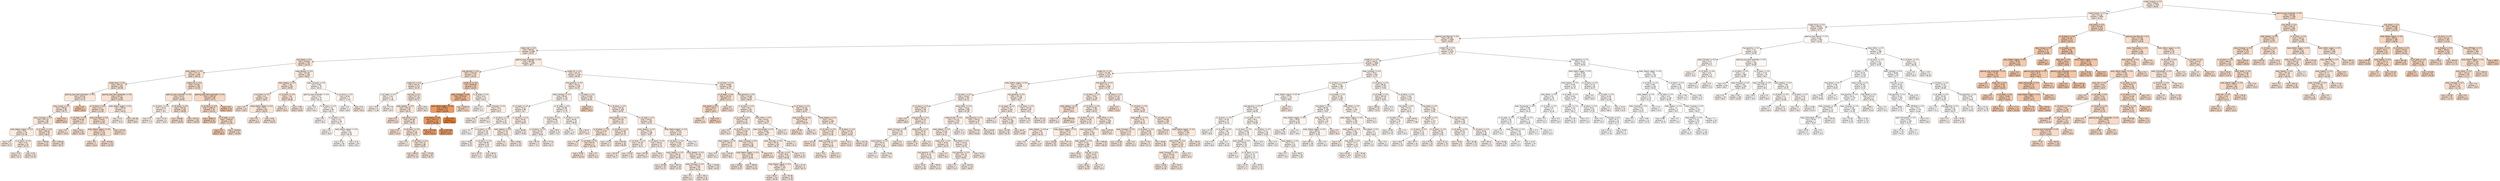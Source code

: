 digraph Tree {
node [shape=box, style="filled, rounded", color="black", fontname=helvetica] ;
edge [fontname=helvetica] ;
0 [label="model_Insignia <= 0.5\nmse = 706.64\nsamples = 7032\nvalue = 88.62", fillcolor="#fbebe0"] ;
1 [label="model_Espace <= 0.5\nmse = 621.46\nsamples = 5850\nvalue = 83.21", fillcolor="#fceee5"] ;
0 -> 1 [labeldistance=2.5, labelangle=45, headlabel="True"] ;
2 [label="model_Corsa <= 0.5\nmse = 459.61\nsamples = 5434\nvalue = 79.74", fillcolor="#fcf0e8"] ;
1 -> 2 ;
3 [label="gearing_type_Manual <= 0.5\nmse = 447.96\nsamples = 4469\nvalue = 83.89", fillcolor="#fbeee4"] ;
2 -> 3 ;
4 [label="make_Audi <= 0.5\nmse = 560.55\nsamples = 2036\nvalue = 93.43", fillcolor="#fae9dc"] ;
3 -> 4 ;
5 [label="fuel_diesel <= 0.5\nmse = 559.64\nsamples = 753\nvalue = 102.55", fillcolor="#f9e4d5"] ;
4 -> 5 ;
6 [label="body_Sedans <= 0.5\nmse = 572.74\nsamples = 509\nvalue = 109.32", fillcolor="#f9e1cf"] ;
5 -> 6 ;
7 [label="model_Astra <= 0.5\nmse = 402.14\nsamples = 254\nvalue = 105.98", fillcolor="#f9e2d2"] ;
6 -> 7 ;
8 [label="gearing_type_Semi-automatic <= 0.5\nmse = 619.41\nsamples = 90\nvalue = 97.15", fillcolor="#fae7d9"] ;
7 -> 8 ;
9 [label="body_Coupe <= 0.5\nmse = 538.87\nsamples = 89\nvalue = 95.73", fillcolor="#fae8db"] ;
8 -> 9 ;
10 [label="body_Compact <= 0.5\nmse = 507.33\nsamples = 88\nvalue = 94.97", fillcolor="#fae8db"] ;
9 -> 10 ;
11 [label="body_Station wagon <= 0.5\nmse = 0.23\nsamples = 29\nvalue = 87.36", fillcolor="#fbece1"] ;
10 -> 11 ;
12 [label="mse = 0.0\nsamples = 5\nvalue = 87.0", fillcolor="#fbece2"] ;
11 -> 12 ;
13 [label="nr_of_doors <= 4.5\nmse = 0.25\nsamples = 24\nvalue = 87.44", fillcolor="#fbece1"] ;
11 -> 13 ;
14 [label="mse = 0.24\nsamples = 4\nvalue = 87.4", fillcolor="#fbece1"] ;
13 -> 14 ;
15 [label="mse = 0.25\nsamples = 20\nvalue = 87.45", fillcolor="#fbece1"] ;
13 -> 15 ;
16 [label="nr_of_doors <= 4.5\nmse = 698.35\nsamples = 59\nvalue = 98.41", fillcolor="#fae6d8"] ;
10 -> 16 ;
17 [label="mse = 705.64\nsamples = 21\nvalue = 98.68", fillcolor="#fae6d8"] ;
16 -> 17 ;
18 [label="mse = 694.65\nsamples = 38\nvalue = 98.27", fillcolor="#fae6d8"] ;
16 -> 18 ;
19 [label="mse = 0.0\nsamples = 1\nvalue = 147.0", fillcolor="#f5cdb1"] ;
9 -> 19 ;
20 [label="mse = 0.0\nsamples = 1\nvalue = 162.0", fillcolor="#f3c5a5"] ;
8 -> 20 ;
21 [label="gearing_type_Semi-automatic <= 0.5\nmse = 232.31\nsamples = 164\nvalue = 110.46", fillcolor="#f9e0cf"] ;
7 -> 21 ;
22 [label="nr_of_doors <= 4.5\nmse = 217.7\nsamples = 159\nvalue = 111.09", fillcolor="#f9e0ce"] ;
21 -> 22 ;
23 [label="nr_of_seats <= 4.5\nmse = 216.38\nsamples = 37\nvalue = 112.7", fillcolor="#f8dfcd"] ;
22 -> 23 ;
24 [label="mse = 0.0\nsamples = 1\nvalue = 103.0", fillcolor="#f9e4d5"] ;
23 -> 24 ;
25 [label="mse = 218.1\nsamples = 36\nvalue = 112.84", fillcolor="#f8dfcd"] ;
23 -> 25 ;
26 [label="body_Compact <= 0.5\nmse = 216.91\nsamples = 122\nvalue = 110.51", fillcolor="#f9e0cf"] ;
22 -> 26 ;
27 [label="body_Station wagon <= 0.5\nmse = 221.35\nsamples = 115\nvalue = 110.34", fillcolor="#f9e0cf"] ;
26 -> 27 ;
28 [label="mse = 0.0\nsamples = 1\nvalue = 110.0", fillcolor="#f9e0cf"] ;
27 -> 28 ;
29 [label="mse = 224.96\nsamples = 114\nvalue = 110.35", fillcolor="#f9e0cf"] ;
27 -> 29 ;
30 [label="mse = 123.21\nsamples = 7\nvalue = 113.7", fillcolor="#f8decc"] ;
26 -> 30 ;
31 [label="body_Station wagon <= 0.5\nmse = 258.44\nsamples = 5\nvalue = 89.25", fillcolor="#fbebe0"] ;
21 -> 31 ;
32 [label="mse = 0.22\nsamples = 2\nvalue = 76.67", fillcolor="#fcf2ea"] ;
31 -> 32 ;
33 [label="mse = 261.36\nsamples = 3\nvalue = 96.8", fillcolor="#fae7da"] ;
31 -> 33 ;
34 [label="model_Clio <= 0.5\nmse = 732.81\nsamples = 255\nvalue = 112.94", fillcolor="#f8dfcd"] ;
6 -> 34 ;
35 [label="gearing_type_Automatic <= 0.5\nmse = 261.5\nsamples = 167\nvalue = 105.85", fillcolor="#f9e3d2"] ;
34 -> 35 ;
36 [label="nr_of_doors <= 4.5\nmse = 20.25\nsamples = 7\nvalue = 78.5", fillcolor="#fcf1e9"] ;
35 -> 36 ;
37 [label="mse = 0.0\nsamples = 1\nvalue = 77.0", fillcolor="#fcf2ea"] ;
36 -> 37 ;
38 [label="mse = 22.22\nsamples = 6\nvalue = 78.67", fillcolor="#fcf1e8"] ;
36 -> 38 ;
39 [label="nr_of_doors <= 4.5\nmse = 239.76\nsamples = 160\nvalue = 106.96", fillcolor="#f9e2d1"] ;
35 -> 39 ;
40 [label="mse = 194.85\nsamples = 59\nvalue = 108.54", fillcolor="#f9e1d0"] ;
39 -> 40 ;
41 [label="mse = 263.23\nsamples = 101\nvalue = 106.05", fillcolor="#f9e2d2"] ;
39 -> 41 ;
42 [label="gearing_type_Semi-automatic <= 0.5\nmse = 1382.43\nsamples = 88\nvalue = 127.4", fillcolor="#f7d7c1"] ;
34 -> 42 ;
43 [label="nr_of_doors <= 4.5\nmse = 1388.71\nsamples = 78\nvalue = 123.76", fillcolor="#f7d9c4"] ;
42 -> 43 ;
44 [label="mse = 1008.71\nsamples = 15\nvalue = 147.26", fillcolor="#f5cdb1"] ;
43 -> 44 ;
45 [label="nr_of_seats <= 4.5\nmse = 1309.93\nsamples = 63\nvalue = 117.82", fillcolor="#f8dcc9"] ;
43 -> 45 ;
46 [label="mse = 0.0\nsamples = 2\nvalue = 162.0", fillcolor="#f3c5a5"] ;
45 -> 46 ;
47 [label="mse = 1294.52\nsamples = 61\nvalue = 116.83", fillcolor="#f8ddc9"] ;
45 -> 47 ;
48 [label="mse = 0.0\nsamples = 10\nvalue = 162.0", fillcolor="#f3c5a5"] ;
42 -> 48 ;
49 [label="make_Renault <= 0.5\nmse = 251.86\nsamples = 244\nvalue = 88.83", fillcolor="#fbebe0"] ;
5 -> 49 ;
50 [label="body_Sedans <= 0.5\nmse = 1.38\nsamples = 165\nvalue = 99.94", fillcolor="#fae6d7"] ;
49 -> 50 ;
51 [label="nr_of_doors <= 4.5\nmse = 0.0\nsamples = 130\nvalue = 100.0", fillcolor="#fae6d7"] ;
50 -> 51 ;
52 [label="mse = 0.0\nsamples = 32\nvalue = 100.0", fillcolor="#fae6d7"] ;
51 -> 52 ;
53 [label="body_Station wagon <= 0.5\nmse = 0.01\nsamples = 98\nvalue = 100.01", fillcolor="#fae6d7"] ;
51 -> 53 ;
54 [label="mse = 0.0\nsamples = 5\nvalue = 100.0", fillcolor="#fae6d7"] ;
53 -> 54 ;
55 [label="mse = 0.01\nsamples = 93\nvalue = 100.01", fillcolor="#fae6d7"] ;
53 -> 55 ;
56 [label="nr_of_doors <= 4.5\nmse = 7.18\nsamples = 35\nvalue = 99.68", fillcolor="#fae6d7"] ;
50 -> 56 ;
57 [label="mse = 0.0\nsamples = 4\nvalue = 100.0", fillcolor="#fae6d7"] ;
56 -> 57 ;
58 [label="mse = 7.96\nsamples = 31\nvalue = 99.64", fillcolor="#fae6d7"] ;
56 -> 58 ;
59 [label="body_Compact <= 0.5\nmse = 8.68\nsamples = 79\nvalue = 66.51", fillcolor="#fdf7f2"] ;
49 -> 59 ;
60 [label="gearing_type_Automatic <= 0.5\nmse = 0.13\nsamples = 75\nvalue = 66.16", fillcolor="#fdf7f3"] ;
59 -> 60 ;
61 [label="mse = 0.0\nsamples = 7\nvalue = 66.0", fillcolor="#fdf7f3"] ;
60 -> 61 ;
62 [label="nr_of_doors <= 4.5\nmse = 0.14\nsamples = 68\nvalue = 66.17", fillcolor="#fdf7f3"] ;
60 -> 62 ;
63 [label="mse = 0.0\nsamples = 2\nvalue = 66.0", fillcolor="#fdf7f3"] ;
62 -> 63 ;
64 [label="nr_of_seats <= 3.5\nmse = 0.14\nsamples = 66\nvalue = 66.17", fillcolor="#fdf7f3"] ;
62 -> 64 ;
65 [label="mse = 0.0\nsamples = 1\nvalue = 66.0", fillcolor="#fdf7f3"] ;
64 -> 65 ;
66 [label="body_Station wagon <= 0.5\nmse = 0.15\nsamples = 65\nvalue = 66.18", fillcolor="#fdf7f3"] ;
64 -> 66 ;
67 [label="mse = 0.14\nsamples = 39\nvalue = 66.16", fillcolor="#fdf7f3"] ;
66 -> 67 ;
68 [label="mse = 0.16\nsamples = 26\nvalue = 66.2", fillcolor="#fdf7f3"] ;
66 -> 68 ;
69 [label="nr_of_doors <= 4.5\nmse = 99.56\nsamples = 4\nvalue = 71.33", fillcolor="#fdf4ee"] ;
59 -> 69 ;
70 [label="mse = 0.0\nsamples = 3\nvalue = 66.0", fillcolor="#fdf7f3"] ;
69 -> 70 ;
71 [label="mse = 0.0\nsamples = 1\nvalue = 90.0", fillcolor="#fbebdf"] ;
69 -> 71 ;
72 [label="gearing_type_Automatic <= 0.5\nmse = 483.96\nsamples = 1283\nvalue = 88.1", fillcolor="#fbece1"] ;
4 -> 72 ;
73 [label="fuel_gasoline <= 0.5\nmse = 2704.55\nsamples = 147\nvalue = 104.91", fillcolor="#f9e3d3"] ;
72 -> 73 ;
74 [label="model_A3 <= 0.5\nmse = 294.27\nsamples = 112\nvalue = 93.15", fillcolor="#fae9dd"] ;
73 -> 74 ;
75 [label="nr_of_seats <= 4.5\nmse = 72.42\nsamples = 12\nvalue = 71.28", fillcolor="#fdf4ee"] ;
74 -> 75 ;
76 [label="mse = 76.9\nsamples = 9\nvalue = 71.85", fillcolor="#fdf4ee"] ;
75 -> 76 ;
77 [label="mse = 57.76\nsamples = 3\nvalue = 69.8", fillcolor="#fdf5f0"] ;
75 -> 77 ;
78 [label="fuel_lpg <= 0.5\nmse = 257.74\nsamples = 100\nvalue = 95.71", fillcolor="#fae8db"] ;
74 -> 78 ;
79 [label="body_Sedans <= 0.5\nmse = 264.42\nsamples = 92\nvalue = 96.31", fillcolor="#fae8da"] ;
78 -> 79 ;
80 [label="mse = 0.0\nsamples = 2\nvalue = 110.0", fillcolor="#f9e0cf"] ;
79 -> 80 ;
81 [label="fuel_diesel <= 0.5\nmse = 265.96\nsamples = 90\nvalue = 96.02", fillcolor="#fae8da"] ;
79 -> 81 ;
82 [label="mse = 0.0\nsamples = 1\nvalue = 110.0", fillcolor="#f9e0cf"] ;
81 -> 82 ;
83 [label="nr_of_doors <= 3.5\nmse = 267.4\nsamples = 89\nvalue = 95.72", fillcolor="#fae8db"] ;
81 -> 83 ;
84 [label="mse = 0.0\nsamples = 1\nvalue = 81.0", fillcolor="#fcefe7"] ;
83 -> 84 ;
85 [label="nr_of_doors <= 4.5\nmse = 267.75\nsamples = 88\nvalue = 95.83", fillcolor="#fae8da"] ;
83 -> 85 ;
86 [label="mse = 198.33\nsamples = 6\nvalue = 97.18", fillcolor="#fae7d9"] ;
85 -> 86 ;
87 [label="mse = 273.59\nsamples = 82\nvalue = 95.71", fillcolor="#fae8db"] ;
85 -> 87 ;
88 [label="mse = 50.0\nsamples = 8\nvalue = 86.0", fillcolor="#fbede2"] ;
78 -> 88 ;
89 [label="model_A1 <= 0.5\nmse = 8458.26\nsamples = 35\nvalue = 141.67", fillcolor="#f5d0b5"] ;
73 -> 89 ;
90 [label="body_Compact <= 0.5\nmse = 9743.47\nsamples = 21\nvalue = 189.42", fillcolor="#f0b78e"] ;
89 -> 90 ;
91 [label="body_Station wagon <= 0.5\nmse = 6783.0\nsamples = 14\nvalue = 244.94", fillcolor="#ea9a61"] ;
90 -> 91 ;
92 [label="nr_of_doors <= 4.5\nmse = 7047.11\nsamples = 13\nvalue = 241.88", fillcolor="#eb9c63"] ;
91 -> 92 ;
93 [label="mse = 7523.56\nsamples = 2\nvalue = 232.67", fillcolor="#eca16b"] ;
92 -> 93 ;
94 [label="mse = 6913.08\nsamples = 11\nvalue = 244.0", fillcolor="#ea9b62"] ;
92 -> 94 ;
95 [label="mse = 0.0\nsamples = 1\nvalue = 294.0", fillcolor="#e58139"] ;
91 -> 95 ;
96 [label="mse = 5049.71\nsamples = 7\nvalue = 122.0", fillcolor="#f7dac5"] ;
90 -> 96 ;
97 [label="nr_of_seats <= 4.5\nmse = 50.0\nsamples = 14\nvalue = 80.0", fillcolor="#fcf0e7"] ;
89 -> 97 ;
98 [label="mse = 0.0\nsamples = 3\nvalue = 70.0", fillcolor="#fdf5f0"] ;
97 -> 98 ;
99 [label="body_Compact <= 0.5\nmse = 36.0\nsamples = 11\nvalue = 82.0", fillcolor="#fcefe6"] ;
97 -> 99 ;
100 [label="mse = 14.0\nsamples = 9\nvalue = 84.0", fillcolor="#fbeee4"] ;
99 -> 100 ;
101 [label="mse = 54.0\nsamples = 2\nvalue = 76.0", fillcolor="#fcf2eb"] ;
99 -> 101 ;
102 [label="model_A3 <= 0.5\nmse = 165.75\nsamples = 1136\nvalue = 85.99", fillcolor="#fbede2"] ;
72 -> 102 ;
103 [label="fuel_gasoline <= 0.5\nmse = 194.11\nsamples = 538\nvalue = 82.45", fillcolor="#fcefe5"] ;
102 -> 103 ;
104 [label="body_Compact <= 0.5\nmse = 86.56\nsamples = 131\nvalue = 77.03", fillcolor="#fcf2ea"] ;
103 -> 104 ;
105 [label="nr_of_seats <= 4.5\nmse = 78.13\nsamples = 99\nvalue = 78.7", fillcolor="#fcf1e8"] ;
104 -> 105 ;
106 [label="nr_of_doors <= 2.5\nmse = 87.73\nsamples = 55\nvalue = 76.62", fillcolor="#fcf2ea"] ;
105 -> 106 ;
107 [label="mse = 0.0\nsamples = 1\nvalue = 66.0", fillcolor="#fdf7f3"] ;
106 -> 107 ;
108 [label="nr_of_doors <= 3.5\nmse = 87.36\nsamples = 54\nvalue = 76.77", fillcolor="#fcf2ea"] ;
106 -> 108 ;
109 [label="mse = 74.95\nsamples = 10\nvalue = 79.23", fillcolor="#fcf0e8"] ;
108 -> 109 ;
110 [label="nr_of_doors <= 4.5\nmse = 88.48\nsamples = 44\nvalue = 76.22", fillcolor="#fcf2ea"] ;
108 -> 110 ;
111 [label="mse = 90.25\nsamples = 3\nvalue = 75.5", fillcolor="#fcf2eb"] ;
110 -> 111 ;
112 [label="mse = 88.31\nsamples = 41\nvalue = 76.28", fillcolor="#fcf2ea"] ;
110 -> 112 ;
113 [label="nr_of_doors <= 4.5\nmse = 59.28\nsamples = 44\nvalue = 80.83", fillcolor="#fcf0e7"] ;
105 -> 113 ;
114 [label="body_Sedans <= 0.5\nmse = 47.59\nsamples = 21\nvalue = 82.03", fillcolor="#fcefe6"] ;
113 -> 114 ;
115 [label="mse = 0.0\nsamples = 1\nvalue = 85.0", fillcolor="#fbede3"] ;
114 -> 115 ;
116 [label="mse = 48.83\nsamples = 20\nvalue = 81.94", fillcolor="#fcefe6"] ;
114 -> 116 ;
117 [label="mse = 66.89\nsamples = 23\nvalue = 79.82", fillcolor="#fcf0e8"] ;
113 -> 117 ;
118 [label="nr_of_seats <= 4.5\nmse = 82.88\nsamples = 32\nvalue = 72.79", fillcolor="#fdf4ed"] ;
104 -> 118 ;
119 [label="nr_of_doors <= 4.5\nmse = 89.85\nsamples = 16\nvalue = 76.13", fillcolor="#fcf2eb"] ;
118 -> 119 ;
120 [label="nr_of_doors <= 3.5\nmse = 83.54\nsamples = 6\nvalue = 78.09", fillcolor="#fcf1e9"] ;
119 -> 120 ;
121 [label="mse = 90.25\nsamples = 4\nvalue = 75.5", fillcolor="#fcf2eb"] ;
120 -> 121 ;
122 [label="mse = 57.76\nsamples = 2\nvalue = 81.2", fillcolor="#fcefe6"] ;
120 -> 122 ;
123 [label="mse = 90.0\nsamples = 10\nvalue = 75.0", fillcolor="#fcf3eb"] ;
119 -> 123 ;
124 [label="nr_of_doors <= 4.5\nmse = 46.99\nsamples = 16\nvalue = 68.92", fillcolor="#fdf6f0"] ;
118 -> 124 ;
125 [label="mse = 0.0\nsamples = 13\nvalue = 66.0", fillcolor="#fdf7f3"] ;
124 -> 125 ;
126 [label="mse = 80.22\nsamples = 3\nvalue = 78.67", fillcolor="#fcf1e8"] ;
124 -> 126 ;
127 [label="nr_of_seats <= 3.5\nmse = 215.09\nsamples = 407\nvalue = 84.09", fillcolor="#fbeee4"] ;
103 -> 127 ;
128 [label="mse = 0.0\nsamples = 1\nvalue = 141.0", fillcolor="#f5d0b6"] ;
127 -> 128 ;
129 [label="nr_of_doors <= 3.5\nmse = 205.78\nsamples = 406\nvalue = 83.92", fillcolor="#fbeee4"] ;
127 -> 129 ;
130 [label="body_Sedans <= 0.5\nmse = 307.56\nsamples = 25\nvalue = 91.23", fillcolor="#fbeade"] ;
129 -> 130 ;
131 [label="nr_of_doors <= 2.5\nmse = 113.44\nsamples = 7\nvalue = 96.25", fillcolor="#fae8da"] ;
130 -> 131 ;
132 [label="mse = 77.44\nsamples = 3\nvalue = 87.6", fillcolor="#fbece1"] ;
131 -> 132 ;
133 [label="nr_of_seats <= 4.5\nmse = 80.33\nsamples = 4\nvalue = 100.18", fillcolor="#fae5d7"] ;
131 -> 133 ;
134 [label="mse = 75.94\nsamples = 3\nvalue = 103.25", fillcolor="#f9e4d4"] ;
133 -> 134 ;
135 [label="mse = 0.0\nsamples = 1\nvalue = 92.0", fillcolor="#fbeade"] ;
133 -> 135 ;
136 [label="nr_of_doors <= 2.5\nmse = 412.89\nsamples = 18\nvalue = 87.74", fillcolor="#fbece1"] ;
130 -> 136 ;
137 [label="mse = 121.0\nsamples = 2\nvalue = 81.0", fillcolor="#fcefe7"] ;
136 -> 137 ;
138 [label="mse = 435.95\nsamples = 16\nvalue = 88.38", fillcolor="#fbece1"] ;
136 -> 138 ;
139 [label="nr_of_seats <= 4.5\nmse = 195.67\nsamples = 381\nvalue = 83.45", fillcolor="#fceee5"] ;
129 -> 139 ;
140 [label="body_Sedans <= 0.5\nmse = 225.02\nsamples = 108\nvalue = 79.87", fillcolor="#fcf0e7"] ;
139 -> 140 ;
141 [label="nr_of_doors <= 4.5\nmse = 141.48\nsamples = 51\nvalue = 78.21", fillcolor="#fcf1e9"] ;
140 -> 141 ;
142 [label="mse = 105.97\nsamples = 14\nvalue = 80.17", fillcolor="#fcf0e7"] ;
141 -> 142 ;
143 [label="mse = 152.87\nsamples = 37\nvalue = 77.48", fillcolor="#fcf1e9"] ;
141 -> 143 ;
144 [label="nr_of_doors <= 4.5\nmse = 294.31\nsamples = 57\nvalue = 81.34", fillcolor="#fcefe6"] ;
140 -> 144 ;
145 [label="mse = 107.56\nsamples = 5\nvalue = 84.67", fillcolor="#fbeee4"] ;
144 -> 145 ;
146 [label="mse = 306.1\nsamples = 52\nvalue = 81.11", fillcolor="#fcefe6"] ;
144 -> 146 ;
147 [label="body_Station wagon <= 0.5\nmse = 176.03\nsamples = 273\nvalue = 84.94", fillcolor="#fbede3"] ;
139 -> 147 ;
148 [label="nr_of_doors <= 4.5\nmse = 175.81\nsamples = 272\nvalue = 85.0", fillcolor="#fbede3"] ;
147 -> 148 ;
149 [label="body_Sedans <= 0.5\nmse = 208.11\nsamples = 58\nvalue = 85.78", fillcolor="#fbede3"] ;
148 -> 149 ;
150 [label="mse = 103.08\nsamples = 20\nvalue = 81.72", fillcolor="#fcefe6"] ;
149 -> 150 ;
151 [label="mse = 239.73\nsamples = 38\nvalue = 87.34", fillcolor="#fbece1"] ;
149 -> 151 ;
152 [label="body_Sedans <= 0.5\nmse = 167.09\nsamples = 214\nvalue = 84.8", fillcolor="#fbede3"] ;
148 -> 152 ;
153 [label="body_Compact <= 0.5\nmse = 179.81\nsamples = 93\nvalue = 85.94", fillcolor="#fbede3"] ;
152 -> 153 ;
154 [label="mse = 0.0\nsamples = 2\nvalue = 85.0", fillcolor="#fbede3"] ;
153 -> 154 ;
155 [label="mse = 182.3\nsamples = 91\nvalue = 85.95", fillcolor="#fbede3"] ;
153 -> 155 ;
156 [label="mse = 155.86\nsamples = 121\nvalue = 83.95", fillcolor="#fbeee4"] ;
152 -> 156 ;
157 [label="mse = 0.0\nsamples = 1\nvalue = 70.0", fillcolor="#fdf5f0"] ;
147 -> 157 ;
158 [label="nr_of_doors <= 2.5\nmse = 119.66\nsamples = 598\nvalue = 89.13", fillcolor="#fbebe0"] ;
102 -> 158 ;
159 [label="nr_of_seats <= 4.5\nmse = 131.25\nsamples = 5\nvalue = 117.5", fillcolor="#f8ddc9"] ;
158 -> 159 ;
160 [label="fuel_diesel <= 0.5\nmse = 150.0\nsamples = 2\nvalue = 125.0", fillcolor="#f7d9c3"] ;
159 -> 160 ;
161 [label="mse = 0.0\nsamples = 1\nvalue = 110.0", fillcolor="#f9e0cf"] ;
160 -> 161 ;
162 [label="mse = 0.0\nsamples = 1\nvalue = 135.0", fillcolor="#f6d3bb"] ;
160 -> 162 ;
163 [label="mse = 0.0\nsamples = 3\nvalue = 110.0", fillcolor="#f9e0cf"] ;
159 -> 163 ;
164 [label="fuel_gasoline <= 0.5\nmse = 110.98\nsamples = 593\nvalue = 88.83", fillcolor="#fbebe0"] ;
158 -> 164 ;
165 [label="nr_of_doors <= 4.5\nmse = 94.3\nsamples = 427\nvalue = 87.28", fillcolor="#fbece1"] ;
164 -> 165 ;
166 [label="nr_of_seats <= 4.5\nmse = 197.85\nsamples = 72\nvalue = 92.08", fillcolor="#fbeade"] ;
165 -> 166 ;
167 [label="mse = 0.0\nsamples = 5\nvalue = 85.0", fillcolor="#fbede3"] ;
166 -> 167 ;
168 [label="nr_of_doors <= 3.5\nmse = 213.96\nsamples = 67\nvalue = 92.89", fillcolor="#fbe9dd"] ;
166 -> 168 ;
169 [label="body_Sedans <= 0.5\nmse = 106.52\nsamples = 11\nvalue = 87.25", fillcolor="#fbece1"] ;
168 -> 169 ;
170 [label="mse = 0.0\nsamples = 2\nvalue = 81.0", fillcolor="#fcefe7"] ;
169 -> 170 ;
171 [label="mse = 118.45\nsamples = 9\nvalue = 88.5", fillcolor="#fbece0"] ;
169 -> 171 ;
172 [label="body_Compact <= 0.5\nmse = 224.0\nsamples = 56\nvalue = 93.68", fillcolor="#fae9dc"] ;
168 -> 172 ;
173 [label="body_Station wagon <= 0.5\nmse = 223.46\nsamples = 55\nvalue = 93.49", fillcolor="#fae9dc"] ;
172 -> 173 ;
174 [label="mse = 229.65\nsamples = 45\nvalue = 93.57", fillcolor="#fae9dc"] ;
173 -> 174 ;
175 [label="mse = 198.97\nsamples = 10\nvalue = 93.18", fillcolor="#fae9dd"] ;
173 -> 175 ;
176 [label="mse = 0.0\nsamples = 1\nvalue = 110.0", fillcolor="#f9e0cf"] ;
172 -> 176 ;
177 [label="body_Other <= 0.5\nmse = 69.43\nsamples = 355\nvalue = 86.37", fillcolor="#fbede2"] ;
165 -> 177 ;
178 [label="body_Convertible <= 0.5\nmse = 69.65\nsamples = 354\nvalue = 86.4", fillcolor="#fbede2"] ;
177 -> 178 ;
179 [label="body_Compact <= 0.5\nmse = 69.79\nsamples = 353\nvalue = 86.42", fillcolor="#fbede2"] ;
178 -> 179 ;
180 [label="fuel_lpg <= 0.5\nmse = 69.6\nsamples = 337\nvalue = 86.48", fillcolor="#fbede2"] ;
179 -> 180 ;
181 [label="body_Station wagon <= 0.5\nmse = 69.78\nsamples = 333\nvalue = 86.5", fillcolor="#fbede2"] ;
180 -> 181 ;
182 [label="mse = 68.07\nsamples = 315\nvalue = 86.46", fillcolor="#fbede2"] ;
181 -> 182 ;
183 [label="mse = 94.38\nsamples = 18\nvalue = 87.03", fillcolor="#fbece2"] ;
181 -> 183 ;
184 [label="mse = 42.19\nsamples = 4\nvalue = 84.75", fillcolor="#fbeee4"] ;
180 -> 184 ;
185 [label="mse = 71.71\nsamples = 16\nvalue = 85.23", fillcolor="#fbede3"] ;
179 -> 185 ;
186 [label="mse = 0.0\nsamples = 1\nvalue = 81.0", fillcolor="#fcefe7"] ;
178 -> 186 ;
187 [label="mse = 0.0\nsamples = 1\nvalue = 81.0", fillcolor="#fcefe7"] ;
177 -> 187 ;
188 [label="nr_of_doors <= 3.5\nmse = 131.63\nsamples = 166\nvalue = 92.67", fillcolor="#fbe9dd"] ;
164 -> 188 ;
189 [label="body_Compact <= 0.5\nmse = 130.49\nsamples = 6\nvalue = 100.29", fillcolor="#fae5d7"] ;
188 -> 189 ;
190 [label="mse = 51.84\nsamples = 5\nvalue = 106.4", fillcolor="#f9e2d2"] ;
189 -> 190 ;
191 [label="mse = 0.0\nsamples = 1\nvalue = 85.0", fillcolor="#fbede3"] ;
189 -> 191 ;
192 [label="body_Sedans <= 0.5\nmse = 130.1\nsamples = 160\nvalue = 92.47", fillcolor="#fbe9dd"] ;
188 -> 192 ;
193 [label="nr_of_doors <= 4.5\nmse = 112.28\nsamples = 26\nvalue = 91.36", fillcolor="#fbeade"] ;
192 -> 193 ;
194 [label="mse = 133.14\nsamples = 15\nvalue = 92.69", fillcolor="#fbe9dd"] ;
193 -> 194 ;
195 [label="body_Compact <= 0.5\nmse = 70.78\nsamples = 11\nvalue = 89.19", fillcolor="#fbebe0"] ;
193 -> 195 ;
196 [label="mse = 79.6\nsamples = 9\nvalue = 88.79", fillcolor="#fbebe0"] ;
195 -> 196 ;
197 [label="mse = 0.0\nsamples = 2\nvalue = 92.0", fillcolor="#fbeade"] ;
195 -> 197 ;
198 [label="nr_of_doors <= 4.5\nmse = 133.16\nsamples = 134\nvalue = 92.68", fillcolor="#fbe9dd"] ;
192 -> 198 ;
199 [label="mse = 141.7\nsamples = 21\nvalue = 92.81", fillcolor="#fbe9dd"] ;
198 -> 199 ;
200 [label="mse = 131.79\nsamples = 113\nvalue = 92.66", fillcolor="#fbe9dd"] ;
198 -> 200 ;
201 [label="model_Clio <= 0.5\nmse = 209.41\nsamples = 2433\nvalue = 75.79", fillcolor="#fcf2eb"] ;
3 -> 201 ;
202 [label="model_A1 <= 0.5\nmse = 136.52\nsamples = 1906\nvalue = 80.92", fillcolor="#fcefe7"] ;
201 -> 202 ;
203 [label="model_A3 <= 0.5\nmse = 107.86\nsamples = 1274\nvalue = 85.38", fillcolor="#fbede3"] ;
202 -> 203 ;
204 [label="body_Station wagon <= 0.5\nmse = 117.16\nsamples = 606\nvalue = 83.1", fillcolor="#fceee5"] ;
203 -> 204 ;
205 [label="nr_of_doors <= 4.5\nmse = 126.87\nsamples = 357\nvalue = 82.12", fillcolor="#fcefe6"] ;
204 -> 205 ;
206 [label="nr_of_doors <= 3.5\nmse = 165.53\nsamples = 58\nvalue = 85.78", fillcolor="#fbede3"] ;
205 -> 206 ;
207 [label="mse = 0.0\nsamples = 1\nvalue = 100.0", fillcolor="#fae6d7"] ;
206 -> 207 ;
208 [label="fuel_gasoline <= 0.5\nmse = 163.33\nsamples = 57\nvalue = 85.11", fillcolor="#fbede3"] ;
206 -> 208 ;
209 [label="body_Compact <= 0.5\nmse = 97.84\nsamples = 10\nvalue = 78.4", fillcolor="#fcf1e9"] ;
208 -> 209 ;
210 [label="body_Sedans <= 0.5\nmse = 69.12\nsamples = 9\nvalue = 76.86", fillcolor="#fcf2ea"] ;
209 -> 210 ;
211 [label="mse = 0.0\nsamples = 2\nvalue = 70.0", fillcolor="#fdf5f0"] ;
210 -> 211 ;
212 [label="mse = 70.44\nsamples = 7\nvalue = 79.6", fillcolor="#fcf0e8"] ;
210 -> 212 ;
213 [label="mse = 0.0\nsamples = 1\nvalue = 100.0", fillcolor="#fae6d7"] ;
209 -> 213 ;
214 [label="body_Other <= 0.5\nmse = 165.67\nsamples = 47\nvalue = 86.57", fillcolor="#fbede2"] ;
208 -> 214 ;
215 [label="mse = 169.7\nsamples = 45\nvalue = 86.4", fillcolor="#fbede2"] ;
214 -> 215 ;
216 [label="mse = 0.0\nsamples = 2\nvalue = 92.0", fillcolor="#fbeade"] ;
214 -> 216 ;
217 [label="body_Other <= 0.5\nmse = 115.8\nsamples = 299\nvalue = 81.38", fillcolor="#fcefe6"] ;
205 -> 217 ;
218 [label="model_Duster <= 0.5\nmse = 111.19\nsamples = 279\nvalue = 80.93", fillcolor="#fcefe7"] ;
217 -> 218 ;
219 [label="body_Sedans <= 0.5\nmse = 115.34\nsamples = 267\nvalue = 81.11", fillcolor="#fcefe6"] ;
218 -> 219 ;
220 [label="make_Audi <= 0.5\nmse = 40.04\nsamples = 52\nvalue = 82.54", fillcolor="#fcefe5"] ;
219 -> 220 ;
221 [label="fuel_gasoline <= 0.5\nmse = 41.42\nsamples = 51\nvalue = 82.44", fillcolor="#fcefe5"] ;
220 -> 221 ;
222 [label="mse = 19.26\nsamples = 34\nvalue = 82.09", fillcolor="#fcefe6"] ;
221 -> 222 ;
223 [label="mse = 99.03\nsamples = 17\nvalue = 83.35", fillcolor="#fceee5"] ;
221 -> 223 ;
224 [label="mse = 0.0\nsamples = 1\nvalue = 85.0", fillcolor="#fbede3"] ;
220 -> 224 ;
225 [label="fuel_diesel <= 0.5\nmse = 133.01\nsamples = 215\nvalue = 80.76", fillcolor="#fcf0e7"] ;
219 -> 225 ;
226 [label="fuel_gasoline <= 0.5\nmse = 162.79\nsamples = 145\nvalue = 80.81", fillcolor="#fcf0e7"] ;
225 -> 226 ;
227 [label="mse = 0.0\nsamples = 1\nvalue = 81.0", fillcolor="#fcefe7"] ;
226 -> 227 ;
228 [label="mse = 164.29\nsamples = 144\nvalue = 80.81", fillcolor="#fcf0e7"] ;
226 -> 228 ;
229 [label="mse = 63.6\nsamples = 70\nvalue = 80.63", fillcolor="#fcf0e7"] ;
225 -> 229 ;
230 [label="mse = 0.0\nsamples = 12\nvalue = 77.0", fillcolor="#fcf2ea"] ;
218 -> 230 ;
231 [label="fuel_gasoline <= 0.5\nmse = 139.31\nsamples = 20\nvalue = 87.4", fillcolor="#fbece1"] ;
217 -> 231 ;
232 [label="mse = 182.03\nsamples = 11\nvalue = 86.84", fillcolor="#fbece2"] ;
231 -> 232 ;
233 [label="mse = 64.05\nsamples = 9\nvalue = 88.36", fillcolor="#fbece1"] ;
231 -> 233 ;
234 [label="fuel_gasoline <= 0.5\nmse = 101.29\nsamples = 249\nvalue = 84.4", fillcolor="#fbeee4"] ;
204 -> 234 ;
235 [label="nr_of_seats <= 4.5\nmse = 81.37\nsamples = 181\nvalue = 84.81", fillcolor="#fbede3"] ;
234 -> 235 ;
236 [label="mse = 0.0\nsamples = 1\nvalue = 81.0", fillcolor="#fcefe7"] ;
235 -> 236 ;
237 [label="nr_of_doors <= 4.5\nmse = 81.61\nsamples = 180\nvalue = 84.83", fillcolor="#fbede3"] ;
235 -> 237 ;
238 [label="mse = 114.69\nsamples = 42\nvalue = 84.78", fillcolor="#fbede3"] ;
237 -> 238 ;
239 [label="mse = 68.47\nsamples = 138\nvalue = 84.85", fillcolor="#fbede3"] ;
237 -> 239 ;
240 [label="nr_of_doors <= 4.5\nmse = 152.34\nsamples = 68\nvalue = 83.3", fillcolor="#fceee5"] ;
234 -> 240 ;
241 [label="mse = 30.56\nsamples = 10\nvalue = 78.2", fillcolor="#fcf1e9"] ;
240 -> 241 ;
242 [label="mse = 167.12\nsamples = 58\nvalue = 84.12", fillcolor="#fbeee4"] ;
240 -> 242 ;
243 [label="fuel_gasoline <= 0.5\nmse = 91.4\nsamples = 668\nvalue = 87.36", fillcolor="#fbece1"] ;
203 -> 243 ;
244 [label="nr_of_doors <= 2.5\nmse = 78.01\nsamples = 426\nvalue = 85.67", fillcolor="#fbede3"] ;
243 -> 244 ;
245 [label="body_Sedans <= 0.5\nmse = 562.58\nsamples = 5\nvalue = 104.5", fillcolor="#f9e3d3"] ;
244 -> 245 ;
246 [label="mse = 0.0\nsamples = 1\nvalue = 85.0", fillcolor="#fbede3"] ;
245 -> 246 ;
247 [label="mse = 583.84\nsamples = 4\nvalue = 108.4", fillcolor="#f9e1d0"] ;
245 -> 247 ;
248 [label="nr_of_doors <= 4.5\nmse = 70.68\nsamples = 421\nvalue = 85.51", fillcolor="#fbede3"] ;
244 -> 248 ;
249 [label="nr_of_doors <= 3.5\nmse = 114.08\nsamples = 112\nvalue = 87.33", fillcolor="#fbece1"] ;
248 -> 249 ;
250 [label="body_Sedans <= 0.5\nmse = 3.99\nsamples = 15\nvalue = 82.93", fillcolor="#fceee5"] ;
249 -> 250 ;
251 [label="mse = 0.0\nsamples = 1\nvalue = 81.0", fillcolor="#fcefe7"] ;
250 -> 251 ;
252 [label="mse = 4.0\nsamples = 14\nvalue = 83.0", fillcolor="#fceee5"] ;
250 -> 252 ;
253 [label="body_Station wagon <= 0.5\nmse = 129.79\nsamples = 97\nvalue = 88.12", fillcolor="#fbece1"] ;
249 -> 253 ;
254 [label="mse = 128.26\nsamples = 81\nvalue = 87.94", fillcolor="#fbece1"] ;
253 -> 254 ;
255 [label="mse = 137.71\nsamples = 16\nvalue = 89.24", fillcolor="#fbebe0"] ;
253 -> 255 ;
256 [label="body_Other <= 0.5\nmse = 54.13\nsamples = 309\nvalue = 84.88", fillcolor="#fbede3"] ;
248 -> 256 ;
257 [label="body_Compact <= 0.5\nmse = 52.0\nsamples = 307\nvalue = 84.79", fillcolor="#fbede3"] ;
256 -> 257 ;
258 [label="body_Sedans <= 0.5\nmse = 37.63\nsamples = 288\nvalue = 84.56", fillcolor="#fbeee4"] ;
257 -> 258 ;
259 [label="mse = 49.02\nsamples = 31\nvalue = 85.42", fillcolor="#fbede3"] ;
258 -> 259 ;
260 [label="fuel_lpg <= 0.5\nmse = 35.97\nsamples = 257\nvalue = 84.44", fillcolor="#fbeee4"] ;
258 -> 260 ;
261 [label="mse = 36.02\nsamples = 256\nvalue = 84.45", fillcolor="#fbeee4"] ;
260 -> 261 ;
262 [label="mse = 0.0\nsamples = 1\nvalue = 81.0", fillcolor="#fcefe7"] ;
260 -> 262 ;
263 [label="mse = 259.46\nsamples = 19\nvalue = 88.39", fillcolor="#fbece1"] ;
257 -> 263 ;
264 [label="mse = 210.25\nsamples = 2\nvalue = 95.5", fillcolor="#fae8db"] ;
256 -> 264 ;
265 [label="nr_of_doors <= 2.5\nmse = 101.12\nsamples = 242\nvalue = 90.56", fillcolor="#fbeadf"] ;
243 -> 265 ;
266 [label="mse = 0.0\nsamples = 1\nvalue = 110.0", fillcolor="#f9e0cf"] ;
265 -> 266 ;
267 [label="nr_of_doors <= 4.5\nmse = 99.6\nsamples = 241\nvalue = 90.45", fillcolor="#fbebdf"] ;
265 -> 267 ;
268 [label="body_Sedans <= 0.5\nmse = 76.31\nsamples = 73\nvalue = 88.19", fillcolor="#fbece1"] ;
267 -> 268 ;
269 [label="body_Compact <= 0.5\nmse = 113.23\nsamples = 11\nvalue = 91.0", fillcolor="#fbeade"] ;
268 -> 269 ;
270 [label="mse = 122.58\nsamples = 10\nvalue = 90.92", fillcolor="#fbeade"] ;
269 -> 270 ;
271 [label="mse = 0.0\nsamples = 1\nvalue = 92.0", fillcolor="#fbeade"] ;
269 -> 271 ;
272 [label="nr_of_doors <= 3.5\nmse = 69.68\nsamples = 62\nvalue = 87.79", fillcolor="#fbece1"] ;
268 -> 272 ;
273 [label="mse = 77.61\nsamples = 6\nvalue = 87.12", fillcolor="#fbece2"] ;
272 -> 273 ;
274 [label="mse = 68.86\nsamples = 56\nvalue = 87.85", fillcolor="#fbece1"] ;
272 -> 274 ;
275 [label="nr_of_seats <= 4.5\nmse = 105.96\nsamples = 168\nvalue = 91.34", fillcolor="#fbeade"] ;
267 -> 275 ;
276 [label="mse = 156.25\nsamples = 5\nvalue = 97.5", fillcolor="#fae7d9"] ;
275 -> 276 ;
277 [label="body_Station wagon <= 0.5\nmse = 103.87\nsamples = 163\nvalue = 91.2", fillcolor="#fbeade"] ;
275 -> 277 ;
278 [label="body_Other <= 0.5\nmse = 106.12\nsamples = 134\nvalue = 91.55", fillcolor="#fbeade"] ;
277 -> 278 ;
279 [label="body_Compact <= 0.5\nmse = 106.42\nsamples = 133\nvalue = 91.58", fillcolor="#fbeade"] ;
278 -> 279 ;
280 [label="mse = 120.81\nsamples = 112\nvalue = 91.46", fillcolor="#fbeade"] ;
279 -> 280 ;
281 [label="mse = 26.31\nsamples = 21\nvalue = 92.25", fillcolor="#fbeadd"] ;
279 -> 281 ;
282 [label="mse = 0.0\nsamples = 1\nvalue = 85.0", fillcolor="#fbede3"] ;
278 -> 282 ;
283 [label="mse = 90.33\nsamples = 29\nvalue = 89.57", fillcolor="#fbebe0"] ;
277 -> 283 ;
284 [label="body_Compact <= 0.5\nmse = 78.67\nsamples = 632\nvalue = 72.27", fillcolor="#fdf4ee"] ;
202 -> 284 ;
285 [label="nr_of_doors <= 4.5\nmse = 70.52\nsamples = 385\nvalue = 71.42", fillcolor="#fdf4ee"] ;
284 -> 285 ;
286 [label="body_Station wagon <= 0.5\nmse = 37.19\nsamples = 121\nvalue = 68.6", fillcolor="#fdf6f1"] ;
285 -> 286 ;
287 [label="fuel_gasoline <= 0.5\nmse = 34.67\nsamples = 120\nvalue = 68.48", fillcolor="#fdf6f1"] ;
286 -> 287 ;
288 [label="nr_of_doors <= 3.5\nmse = 25.28\nsamples = 37\nvalue = 67.44", fillcolor="#fdf6f2"] ;
287 -> 288 ;
289 [label="mse = 57.76\nsamples = 11\nvalue = 69.8", fillcolor="#fdf5f0"] ;
288 -> 289 ;
290 [label="nr_of_seats <= 4.5\nmse = 7.68\nsamples = 26\nvalue = 66.41", fillcolor="#fdf7f2"] ;
288 -> 290 ;
291 [label="mse = 0.0\nsamples = 2\nvalue = 66.0", fillcolor="#fdf7f3"] ;
290 -> 291 ;
292 [label="mse = 8.2\nsamples = 24\nvalue = 66.44", fillcolor="#fdf7f2"] ;
290 -> 292 ;
293 [label="nr_of_seats <= 4.5\nmse = 38.4\nsamples = 83\nvalue = 68.98", fillcolor="#fdf6f0"] ;
287 -> 293 ;
294 [label="nr_of_doors <= 3.5\nmse = 38.93\nsamples = 38\nvalue = 67.32", fillcolor="#fdf7f2"] ;
293 -> 294 ;
295 [label="body_Sedans <= 0.5\nmse = 39.65\nsamples = 34\nvalue = 67.52", fillcolor="#fdf6f2"] ;
294 -> 295 ;
296 [label="mse = 0.0\nsamples = 1\nvalue = 70.0", fillcolor="#fdf5f0"] ;
295 -> 296 ;
297 [label="nr_of_doors <= 2.5\nmse = 41.76\nsamples = 33\nvalue = 67.37", fillcolor="#fdf7f2"] ;
295 -> 297 ;
298 [label="mse = 18.75\nsamples = 9\nvalue = 67.5", fillcolor="#fdf6f2"] ;
297 -> 298 ;
299 [label="mse = 49.58\nsamples = 24\nvalue = 67.32", fillcolor="#fdf7f2"] ;
297 -> 299 ;
300 [label="mse = 25.0\nsamples = 4\nvalue = 65.0", fillcolor="#fef8f4"] ;
294 -> 300 ;
301 [label="nr_of_doors <= 3.5\nmse = 31.21\nsamples = 45\nvalue = 70.85", fillcolor="#fdf5ef"] ;
293 -> 301 ;
302 [label="mse = 0.0\nsamples = 4\nvalue = 70.0", fillcolor="#fdf5f0"] ;
301 -> 302 ;
303 [label="body_Sedans <= 0.5\nmse = 34.3\nsamples = 41\nvalue = 70.93", fillcolor="#fdf5ef"] ;
301 -> 303 ;
304 [label="mse = 0.0\nsamples = 2\nvalue = 70.0", fillcolor="#fdf5f0"] ;
303 -> 304 ;
305 [label="mse = 38.07\nsamples = 39\nvalue = 71.04", fillcolor="#fdf5ef"] ;
303 -> 305 ;
306 [label="mse = 0.0\nsamples = 1\nvalue = 92.0", fillcolor="#fbeade"] ;
286 -> 306 ;
307 [label="nr_of_seats <= 4.5\nmse = 81.19\nsamples = 264\nvalue = 72.82", fillcolor="#fdf4ed"] ;
285 -> 307 ;
308 [label="fuel_diesel <= 0.5\nmse = 86.26\nsamples = 102\nvalue = 70.87", fillcolor="#fdf5ef"] ;
307 -> 308 ;
309 [label="body_Station wagon <= 0.5\nmse = 78.83\nsamples = 62\nvalue = 69.35", fillcolor="#fdf5f0"] ;
308 -> 309 ;
310 [label="mse = 78.51\nsamples = 61\nvalue = 69.62", fillcolor="#fdf5f0"] ;
309 -> 310 ;
311 [label="mse = 0.0\nsamples = 1\nvalue = 60.0", fillcolor="#fefaf8"] ;
309 -> 311 ;
312 [label="body_Other <= 0.5\nmse = 87.75\nsamples = 40\nvalue = 73.7", fillcolor="#fdf3ed"] ;
308 -> 312 ;
313 [label="body_Station wagon <= 0.5\nmse = 86.13\nsamples = 39\nvalue = 73.29", fillcolor="#fdf3ed"] ;
312 -> 313 ;
314 [label="mse = 86.73\nsamples = 38\nvalue = 73.43", fillcolor="#fdf3ed"] ;
313 -> 314 ;
315 [label="mse = 0.0\nsamples = 1\nvalue = 66.0", fillcolor="#fdf7f3"] ;
313 -> 315 ;
316 [label="mse = 0.0\nsamples = 1\nvalue = 85.0", fillcolor="#fbede3"] ;
312 -> 316 ;
317 [label="body_Other <= 0.5\nmse = 73.71\nsamples = 162\nvalue = 74.1", fillcolor="#fdf3ec"] ;
307 -> 317 ;
318 [label="body_Station wagon <= 0.5\nmse = 73.43\nsamples = 160\nvalue = 74.18", fillcolor="#fdf3ec"] ;
317 -> 318 ;
319 [label="body_Sedans <= 0.5\nmse = 73.94\nsamples = 158\nvalue = 74.28", fillcolor="#fdf3ec"] ;
318 -> 319 ;
320 [label="mse = 0.0\nsamples = 1\nvalue = 85.0", fillcolor="#fbede3"] ;
319 -> 320 ;
321 [label="fuel_diesel <= 0.5\nmse = 73.77\nsamples = 157\nvalue = 74.24", fillcolor="#fdf3ec"] ;
319 -> 321 ;
322 [label="mse = 65.04\nsamples = 104\nvalue = 74.2", fillcolor="#fdf3ec"] ;
321 -> 322 ;
323 [label="mse = 90.36\nsamples = 53\nvalue = 74.31", fillcolor="#fdf3ec"] ;
321 -> 323 ;
324 [label="fuel_diesel <= 0.5\nmse = 4.0\nsamples = 2\nvalue = 68.0", fillcolor="#fdf6f1"] ;
318 -> 324 ;
325 [label="mse = 0.0\nsamples = 1\nvalue = 70.0", fillcolor="#fdf5f0"] ;
324 -> 325 ;
326 [label="mse = 0.0\nsamples = 1\nvalue = 66.0", fillcolor="#fdf7f3"] ;
324 -> 326 ;
327 [label="mse = 25.0\nsamples = 2\nvalue = 65.0", fillcolor="#fef8f4"] ;
317 -> 327 ;
328 [label="nr_of_doors <= 2.5\nmse = 88.26\nsamples = 247\nvalue = 73.58", fillcolor="#fdf3ed"] ;
284 -> 328 ;
329 [label="nr_of_seats <= 4.5\nmse = 185.18\nsamples = 24\nvalue = 78.54", fillcolor="#fcf1e9"] ;
328 -> 329 ;
330 [label="mse = 183.51\nsamples = 22\nvalue = 79.23", fillcolor="#fcf0e8"] ;
329 -> 330 ;
331 [label="mse = 25.0\nsamples = 2\nvalue = 65.0", fillcolor="#fef8f4"] ;
329 -> 331 ;
332 [label="nr_of_doors <= 3.5\nmse = 74.26\nsamples = 223\nvalue = 73.02", fillcolor="#fdf4ed"] ;
328 -> 332 ;
333 [label="fuel_diesel <= 0.5\nmse = 52.67\nsamples = 27\nvalue = 69.31", fillcolor="#fdf6f0"] ;
332 -> 333 ;
334 [label="nr_of_seats <= 4.5\nmse = 20.6\nsamples = 20\nvalue = 67.1", fillcolor="#fdf7f2"] ;
333 -> 334 ;
335 [label="mse = 19.56\nsamples = 19\nvalue = 67.33", fillcolor="#fdf7f2"] ;
334 -> 335 ;
336 [label="mse = 0.0\nsamples = 1\nvalue = 60.0", fillcolor="#fefaf8"] ;
334 -> 336 ;
337 [label="mse = 84.61\nsamples = 7\nvalue = 77.88", fillcolor="#fcf1e9"] ;
333 -> 337 ;
338 [label="fuel_diesel <= 0.5\nmse = 75.01\nsamples = 196\nvalue = 73.46", fillcolor="#fdf3ed"] ;
332 -> 338 ;
339 [label="nr_of_seats <= 4.5\nmse = 72.7\nsamples = 137\nvalue = 74.21", fillcolor="#fdf3ec"] ;
338 -> 339 ;
340 [label="nr_of_doors <= 4.5\nmse = 76.72\nsamples = 43\nvalue = 71.33", fillcolor="#fdf4ee"] ;
339 -> 340 ;
341 [label="mse = 18.6\nsamples = 9\nvalue = 71.36", fillcolor="#fdf4ee"] ;
340 -> 341 ;
342 [label="mse = 87.2\nsamples = 34\nvalue = 71.33", fillcolor="#fdf4ee"] ;
340 -> 342 ;
343 [label="nr_of_doors <= 4.5\nmse = 65.25\nsamples = 94\nvalue = 75.54", fillcolor="#fcf2eb"] ;
339 -> 343 ;
344 [label="mse = 81.56\nsamples = 16\nvalue = 74.67", fillcolor="#fcf3ec"] ;
343 -> 344 ;
345 [label="mse = 61.14\nsamples = 78\nvalue = 75.75", fillcolor="#fcf2eb"] ;
343 -> 345 ;
346 [label="nr_of_seats <= 4.5\nmse = 75.95\nsamples = 59\nvalue = 71.69", fillcolor="#fdf4ee"] ;
338 -> 346 ;
347 [label="nr_of_doors <= 4.5\nmse = 89.25\nsamples = 25\nvalue = 74.5", fillcolor="#fcf3ec"] ;
346 -> 347 ;
348 [label="mse = 75.81\nsamples = 6\nvalue = 79.3", fillcolor="#fcf0e8"] ;
347 -> 348 ;
349 [label="mse = 82.88\nsamples = 19\nvalue = 72.79", fillcolor="#fdf4ed"] ;
347 -> 349 ;
350 [label="nr_of_doors <= 4.5\nmse = 59.02\nsamples = 34\nvalue = 69.88", fillcolor="#fdf5f0"] ;
346 -> 350 ;
351 [label="mse = 80.22\nsamples = 5\nvalue = 72.33", fillcolor="#fdf4ee"] ;
350 -> 351 ;
352 [label="mse = 55.86\nsamples = 29\nvalue = 69.6", fillcolor="#fdf5f0"] ;
350 -> 352 ;
353 [label="fuel_gasoline <= 0.5\nmse = 16.19\nsamples = 527\nvalue = 56.63", fillcolor="#fefcfa"] ;
201 -> 353 ;
354 [label="body_Station wagon <= 0.5\nmse = 26.06\nsamples = 214\nvalue = 57.92", fillcolor="#fefbf9"] ;
353 -> 354 ;
355 [label="body_Sedans <= 0.5\nmse = 19.48\nsamples = 170\nvalue = 56.78", fillcolor="#fefcfa"] ;
354 -> 355 ;
356 [label="body_Other <= 0.5\nmse = 9.31\nsamples = 50\nvalue = 56.11", fillcolor="#fefcfb"] ;
355 -> 356 ;
357 [label="body_Transporter <= 0.5\nmse = 10.86\nsamples = 43\nvalue = 56.24", fillcolor="#fefcfb"] ;
356 -> 357 ;
358 [label="nr_of_seats <= 3.5\nmse = 11.05\nsamples = 35\nvalue = 56.12", fillcolor="#fefcfb"] ;
357 -> 358 ;
359 [label="mse = 0.0\nsamples = 4\nvalue = 55.0", fillcolor="#fffdfc"] ;
358 -> 359 ;
360 [label="body_Compact <= 0.5\nmse = 12.56\nsamples = 31\nvalue = 56.29", fillcolor="#fefcfb"] ;
358 -> 360 ;
361 [label="mse = 0.0\nsamples = 2\nvalue = 55.0", fillcolor="#fffdfc"] ;
360 -> 361 ;
362 [label="mse = 13.47\nsamples = 29\nvalue = 56.4", fillcolor="#fefcfb"] ;
360 -> 362 ;
363 [label="nr_of_seats <= 3.5\nmse = 9.47\nsamples = 8\nvalue = 56.83", fillcolor="#fefcfa"] ;
357 -> 363 ;
364 [label="mse = 11.2\nsamples = 7\nvalue = 57.0", fillcolor="#fefcfa"] ;
363 -> 364 ;
365 [label="mse = 0.0\nsamples = 1\nvalue = 56.0", fillcolor="#fefcfb"] ;
363 -> 365 ;
366 [label="nr_of_seats <= 3.5\nmse = 0.24\nsamples = 7\nvalue = 55.38", fillcolor="#fffdfb"] ;
356 -> 366 ;
367 [label="mse = 0.0\nsamples = 4\nvalue = 55.0", fillcolor="#fffdfc"] ;
366 -> 367 ;
368 [label="mse = 0.0\nsamples = 3\nvalue = 56.0", fillcolor="#fefcfb"] ;
366 -> 368 ;
369 [label="nr_of_seats <= 4.5\nmse = 24.04\nsamples = 120\nvalue = 57.1", fillcolor="#fefcfa"] ;
355 -> 369 ;
370 [label="nr_of_seats <= 3.0\nmse = 12.35\nsamples = 37\nvalue = 56.27", fillcolor="#fefcfb"] ;
369 -> 370 ;
371 [label="mse = 12.78\nsamples = 35\nvalue = 56.32", fillcolor="#fefcfb"] ;
370 -> 371 ;
372 [label="mse = 0.0\nsamples = 2\nvalue = 55.0", fillcolor="#fffdfc"] ;
370 -> 372 ;
373 [label="nr_of_doors <= 4.5\nmse = 28.57\nsamples = 83\nvalue = 57.45", fillcolor="#fefcfa"] ;
369 -> 373 ;
374 [label="mse = 0.0\nsamples = 2\nvalue = 55.0", fillcolor="#fffdfc"] ;
373 -> 374 ;
375 [label="fuel_lpg <= 0.5\nmse = 29.71\nsamples = 81\nvalue = 57.57", fillcolor="#fefcfa"] ;
373 -> 375 ;
376 [label="mse = 29.12\nsamples = 74\nvalue = 57.56", fillcolor="#fefcfa"] ;
375 -> 376 ;
377 [label="mse = 34.89\nsamples = 7\nvalue = 57.67", fillcolor="#fefcfa"] ;
375 -> 377 ;
378 [label="nr_of_doors <= 4.5\nmse = 23.76\nsamples = 44\nvalue = 62.97", fillcolor="#fef9f5"] ;
354 -> 378 ;
379 [label="mse = 0.0\nsamples = 2\nvalue = 66.0", fillcolor="#fdf7f3"] ;
378 -> 379 ;
380 [label="nr_of_seats <= 4.5\nmse = 24.26\nsamples = 42\nvalue = 62.86", fillcolor="#fef9f5"] ;
378 -> 380 ;
381 [label="mse = 0.0\nsamples = 1\nvalue = 66.0", fillcolor="#fdf7f3"] ;
380 -> 381 ;
382 [label="mse = 24.51\nsamples = 41\nvalue = 62.8", fillcolor="#fef9f5"] ;
380 -> 382 ;
383 [label="body_Station wagon <= 0.5\nmse = 7.94\nsamples = 313\nvalue = 55.79", fillcolor="#fefdfb"] ;
353 -> 383 ;
384 [label="nr_of_doors <= 4.5\nmse = 8.89\nsamples = 261\nvalue = 56.04", fillcolor="#fefcfb"] ;
383 -> 384 ;
385 [label="body_Sedans <= 0.5\nmse = 0.75\nsamples = 43\nvalue = 55.41", fillcolor="#fffdfb"] ;
384 -> 385 ;
386 [label="body_Compact <= 0.5\nmse = 0.64\nsamples = 42\nvalue = 55.52", fillcolor="#fffdfb"] ;
385 -> 386 ;
387 [label="mse = 0.0\nsamples = 1\nvalue = 56.0", fillcolor="#fefcfb"] ;
386 -> 387 ;
388 [label="mse = 0.65\nsamples = 41\nvalue = 55.51", fillcolor="#fffdfb"] ;
386 -> 388 ;
389 [label="mse = 0.0\nsamples = 1\nvalue = 54.0", fillcolor="#fffdfd"] ;
385 -> 389 ;
390 [label="nr_of_seats <= 3.5\nmse = 10.5\nsamples = 218\nvalue = 56.18", fillcolor="#fefcfb"] ;
384 -> 390 ;
391 [label="body_Sedans <= 0.5\nmse = 1.0\nsamples = 4\nvalue = 55.0", fillcolor="#fffdfc"] ;
390 -> 391 ;
392 [label="mse = 0.89\nsamples = 3\nvalue = 55.33", fillcolor="#fffdfb"] ;
391 -> 392 ;
393 [label="mse = 0.0\nsamples = 1\nvalue = 54.0", fillcolor="#fffdfd"] ;
391 -> 393 ;
394 [label="body_Compact <= 0.5\nmse = 10.7\nsamples = 214\nvalue = 56.21", fillcolor="#fefcfb"] ;
390 -> 394 ;
395 [label="body_Sedans <= 0.5\nmse = 12.23\nsamples = 151\nvalue = 56.3", fillcolor="#fefcfb"] ;
394 -> 395 ;
396 [label="mse = 5.9\nsamples = 11\nvalue = 56.47", fillcolor="#fefcfb"] ;
395 -> 396 ;
397 [label="mse = 12.74\nsamples = 140\nvalue = 56.28", fillcolor="#fefcfb"] ;
395 -> 397 ;
398 [label="mse = 7.1\nsamples = 63\nvalue = 56.0", fillcolor="#fefcfb"] ;
394 -> 398 ;
399 [label="nr_of_doors <= 4.5\nmse = 0.69\nsamples = 52\nvalue = 54.44", fillcolor="#fffdfc"] ;
383 -> 399 ;
400 [label="mse = 0.36\nsamples = 21\nvalue = 54.2", fillcolor="#fffdfc"] ;
399 -> 400 ;
401 [label="mse = 0.84\nsamples = 31\nvalue = 54.6", fillcolor="#fffdfc"] ;
399 -> 401 ;
402 [label="gearing_type_Manual <= 0.5\nmse = 54.61\nsamples = 965\nvalue = 60.28", fillcolor="#fefaf7"] ;
2 -> 402 ;
403 [label="fuel_gasoline <= 0.5\nmse = 2.47\nsamples = 397\nvalue = 65.89", fillcolor="#fdf7f3"] ;
402 -> 403 ;
404 [label="body_Compact <= 0.5\nmse = 0.14\nsamples = 6\nvalue = 70.17", fillcolor="#fdf5ef"] ;
403 -> 404 ;
405 [label="mse = 0.0\nsamples = 3\nvalue = 70.0", fillcolor="#fdf5f0"] ;
404 -> 405 ;
406 [label="nr_of_doors <= 4.0\nmse = 0.22\nsamples = 3\nvalue = 70.33", fillcolor="#fdf5ef"] ;
404 -> 406 ;
407 [label="mse = 0.0\nsamples = 2\nvalue = 70.0", fillcolor="#fdf5f0"] ;
406 -> 407 ;
408 [label="mse = 0.0\nsamples = 1\nvalue = 71.0", fillcolor="#fdf5ef"] ;
406 -> 408 ;
409 [label="gearing_type_Semi-automatic <= 0.5\nmse = 2.31\nsamples = 391\nvalue = 65.85", fillcolor="#fdf7f3"] ;
403 -> 409 ;
410 [label="nr_of_doors <= 4.5\nmse = 1.25\nsamples = 368\nvalue = 65.93", fillcolor="#fdf7f3"] ;
409 -> 410 ;
411 [label="mse = 0.0\nsamples = 130\nvalue = 66.0", fillcolor="#fdf7f3"] ;
410 -> 411 ;
412 [label="body_Compact <= 0.5\nmse = 1.93\nsamples = 238\nvalue = 65.9", fillcolor="#fdf7f3"] ;
410 -> 412 ;
413 [label="mse = 0.0\nsamples = 76\nvalue = 66.0", fillcolor="#fdf7f3"] ;
412 -> 413 ;
414 [label="mse = 2.81\nsamples = 162\nvalue = 65.85", fillcolor="#fdf7f3"] ;
412 -> 414 ;
415 [label="nr_of_doors <= 3.5\nmse = 17.03\nsamples = 23\nvalue = 64.5", fillcolor="#fef8f4"] ;
409 -> 415 ;
416 [label="body_Compact <= 0.5\nmse = 56.25\nsamples = 3\nvalue = 58.5", fillcolor="#fefbf9"] ;
415 -> 416 ;
417 [label="mse = 50.0\nsamples = 2\nvalue = 56.0", fillcolor="#fefcfb"] ;
416 -> 417 ;
418 [label="mse = 0.0\nsamples = 1\nvalue = 66.0", fillcolor="#fdf7f3"] ;
416 -> 418 ;
419 [label="body_Sedans <= 0.5\nmse = 7.06\nsamples = 20\nvalue = 65.25", fillcolor="#fdf8f3"] ;
415 -> 419 ;
420 [label="nr_of_doors <= 4.5\nmse = 0.11\nsamples = 10\nvalue = 65.88", fillcolor="#fdf7f3"] ;
419 -> 420 ;
421 [label="mse = 0.0\nsamples = 1\nvalue = 66.0", fillcolor="#fdf7f3"] ;
420 -> 421 ;
422 [label="mse = 0.12\nsamples = 9\nvalue = 65.87", fillcolor="#fdf7f3"] ;
420 -> 422 ;
423 [label="nr_of_doors <= 4.5\nmse = 13.23\nsamples = 10\nvalue = 64.62", fillcolor="#fef8f4"] ;
419 -> 423 ;
424 [label="mse = 0.0\nsamples = 1\nvalue = 66.0", fillcolor="#fdf7f3"] ;
423 -> 424 ;
425 [label="mse = 13.98\nsamples = 9\nvalue = 64.53", fillcolor="#fef8f4"] ;
423 -> 425 ;
426 [label="body_Other <= 0.5\nmse = 54.12\nsamples = 568\nvalue = 56.47", fillcolor="#fefcfb"] ;
402 -> 426 ;
427 [label="nr_of_doors <= 3.5\nmse = 51.57\nsamples = 540\nvalue = 55.99", fillcolor="#fefcfb"] ;
426 -> 427 ;
428 [label="nr_of_doors <= 2.5\nmse = 50.26\nsamples = 219\nvalue = 54.29", fillcolor="#fffdfc"] ;
427 -> 428 ;
429 [label="fuel_diesel <= 0.5\nmse = 75.09\nsamples = 35\nvalue = 58.58", fillcolor="#fefbf9"] ;
428 -> 429 ;
430 [label="mse = 79.56\nsamples = 32\nvalue = 58.84", fillcolor="#fefbf9"] ;
429 -> 430 ;
431 [label="mse = 0.0\nsamples = 3\nvalue = 55.0", fillcolor="#fffdfc"] ;
429 -> 431 ;
432 [label="body_Coupe <= 0.5\nmse = 40.95\nsamples = 184\nvalue = 53.44", fillcolor="#fffefd"] ;
428 -> 432 ;
433 [label="fuel_gasoline <= 0.5\nmse = 28.31\nsamples = 179\nvalue = 53.0", fillcolor="#fffefd"] ;
432 -> 433 ;
434 [label="body_Compact <= 0.5\nmse = 50.67\nsamples = 13\nvalue = 59.32", fillcolor="#fefbf8"] ;
433 -> 434 ;
435 [label="body_Transporter <= 0.5\nmse = 30.56\nsamples = 7\nvalue = 56.67", fillcolor="#fefcfa"] ;
434 -> 435 ;
436 [label="mse = 39.51\nsamples = 5\nvalue = 57.22", fillcolor="#fefcfa"] ;
435 -> 436 ;
437 [label="mse = 0.0\nsamples = 2\nvalue = 55.0", fillcolor="#fffdfc"] ;
435 -> 437 ;
438 [label="mse = 56.25\nsamples = 6\nvalue = 62.5", fillcolor="#fef9f6"] ;
434 -> 438 ;
439 [label="body_Compact <= 0.5\nmse = 22.85\nsamples = 166\nvalue = 52.48", fillcolor="#fffefe"] ;
433 -> 439 ;
440 [label="mse = 25.36\nsamples = 52\nvalue = 53.26", fillcolor="#fffefd"] ;
439 -> 440 ;
441 [label="mse = 21.46\nsamples = 114\nvalue = 52.16", fillcolor="#fffefe"] ;
439 -> 441 ;
442 [label="fuel_diesel <= 0.5\nmse = 235.24\nsamples = 5\nvalue = 64.82", fillcolor="#fef8f4"] ;
432 -> 442 ;
443 [label="mse = 283.1\nsamples = 3\nvalue = 70.43", fillcolor="#fdf5ef"] ;
442 -> 443 ;
444 [label="mse = 0.0\nsamples = 2\nvalue = 55.0", fillcolor="#fffdfc"] ;
442 -> 444 ;
445 [label="body_Compact <= 0.5\nmse = 48.99\nsamples = 321\nvalue = 57.2", fillcolor="#fefcfa"] ;
427 -> 445 ;
446 [label="fuel_lpg <= 0.5\nmse = 35.49\nsamples = 203\nvalue = 55.08", fillcolor="#fffdfc"] ;
445 -> 446 ;
447 [label="fuel_gasoline <= 0.5\nmse = 34.12\nsamples = 201\nvalue = 54.9", fillcolor="#fffdfc"] ;
446 -> 447 ;
448 [label="mse = 38.84\nsamples = 31\nvalue = 57.31", fillcolor="#fefcfa"] ;
447 -> 448 ;
449 [label="body_Off-Road <= 0.5\nmse = 32.0\nsamples = 170\nvalue = 54.46", fillcolor="#fffdfc"] ;
447 -> 449 ;
450 [label="body_Transporter <= 0.5\nmse = 31.61\nsamples = 169\nvalue = 54.42", fillcolor="#fffdfc"] ;
449 -> 450 ;
451 [label="mse = 31.76\nsamples = 167\nvalue = 54.44", fillcolor="#fffdfc"] ;
450 -> 451 ;
452 [label="mse = 0.0\nsamples = 2\nvalue = 51.0", fillcolor="#ffffff"] ;
450 -> 452 ;
453 [label="mse = 0.0\nsamples = 1\nvalue = 66.0", fillcolor="#fdf7f3"] ;
449 -> 453 ;
454 [label="mse = 0.0\nsamples = 2\nvalue = 66.0", fillcolor="#fdf7f3"] ;
446 -> 454 ;
455 [label="nr_of_doors <= 4.5\nmse = 51.05\nsamples = 118\nvalue = 60.88", fillcolor="#fefaf7"] ;
445 -> 455 ;
456 [label="nr_of_seats <= 4.5\nmse = 39.29\nsamples = 46\nvalue = 62.59", fillcolor="#fef9f6"] ;
455 -> 456 ;
457 [label="mse = 0.0\nsamples = 1\nvalue = 51.0", fillcolor="#ffffff"] ;
456 -> 457 ;
458 [label="fuel_gasoline <= 0.5\nmse = 35.16\nsamples = 45\nvalue = 63.07", fillcolor="#fef9f5"] ;
456 -> 458 ;
459 [label="mse = 0.0\nsamples = 3\nvalue = 70.0", fillcolor="#fdf5f0"] ;
458 -> 459 ;
460 [label="mse = 33.95\nsamples = 42\nvalue = 62.56", fillcolor="#fef9f6"] ;
458 -> 460 ;
461 [label="fuel_gasoline <= 0.5\nmse = 55.87\nsamples = 72\nvalue = 59.65", fillcolor="#fefbf8"] ;
455 -> 461 ;
462 [label="mse = 67.15\nsamples = 14\nvalue = 59.05", fillcolor="#fefbf8"] ;
461 -> 462 ;
463 [label="mse = 53.14\nsamples = 58\nvalue = 59.79", fillcolor="#fefaf8"] ;
461 -> 463 ;
464 [label="nr_of_doors <= 4.0\nmse = 2.9\nsamples = 28\nvalue = 66.38", fillcolor="#fdf7f2"] ;
426 -> 464 ;
465 [label="mse = 0.0\nsamples = 1\nvalue = 66.0", fillcolor="#fdf7f3"] ;
464 -> 465 ;
466 [label="mse = 2.97\nsamples = 27\nvalue = 66.39", fillcolor="#fdf7f2"] ;
464 -> 466 ;
467 [label="fuel_diesel <= 0.5\nmse = 459.39\nsamples = 416\nvalue = 129.83", fillcolor="#f7d6bf"] ;
1 -> 467 ;
468 [label="nr_of_doors <= 4.5\nmse = 83.78\nsamples = 117\nvalue = 159.75", fillcolor="#f3c7a6"] ;
467 -> 468 ;
469 [label="body_Coupe <= 0.5\nmse = 79.73\nsamples = 21\nvalue = 154.88", fillcolor="#f4c9aa"] ;
468 -> 469 ;
470 [label="body_Station wagon <= 0.5\nmse = 76.28\nsamples = 20\nvalue = 153.83", fillcolor="#f4caab"] ;
469 -> 470 ;
471 [label="gearing_type_Automatic <= 0.5\nmse = 74.39\nsamples = 19\nvalue = 153.43", fillcolor="#f4caac"] ;
470 -> 471 ;
472 [label="mse = 0.0\nsamples = 1\nvalue = 147.0", fillcolor="#f5cdb1"] ;
471 -> 472 ;
473 [label="body_Van <= 0.5\nmse = 75.56\nsamples = 18\nvalue = 153.67", fillcolor="#f4caab"] ;
471 -> 473 ;
474 [label="mse = 0.0\nsamples = 1\nvalue = 147.0", fillcolor="#f5cdb1"] ;
473 -> 474 ;
475 [label="nr_of_seats <= 6.0\nmse = 76.69\nsamples = 17\nvalue = 153.92", fillcolor="#f4caab"] ;
473 -> 475 ;
476 [label="mse = 72.0\nsamples = 2\nvalue = 153.0", fillcolor="#f4caac"] ;
475 -> 476 ;
477 [label="mse = 77.17\nsamples = 15\nvalue = 154.04", fillcolor="#f4caab"] ;
475 -> 477 ;
478 [label="mse = 0.0\nsamples = 1\nvalue = 165.0", fillcolor="#f3c4a2"] ;
470 -> 478 ;
479 [label="mse = 0.0\nsamples = 1\nvalue = 165.0", fillcolor="#f3c4a2"] ;
469 -> 479 ;
480 [label="nr_of_seats <= 6.0\nmse = 78.31\nsamples = 96\nvalue = 160.82", fillcolor="#f3c6a6"] ;
468 -> 480 ;
481 [label="body_Van <= 0.5\nmse = 100.3\nsamples = 62\nvalue = 159.6", fillcolor="#f3c7a7"] ;
480 -> 481 ;
482 [label="gearing_type_Manual <= 0.5\nmse = 81.0\nsamples = 13\nvalue = 156.0", fillcolor="#f4c9a9"] ;
481 -> 482 ;
483 [label="body_Transporter <= 0.5\nmse = 80.78\nsamples = 12\nvalue = 156.47", fillcolor="#f4c8a9"] ;
482 -> 483 ;
484 [label="body_Station wagon <= 0.5\nmse = 80.0\nsamples = 11\nvalue = 157.0", fillcolor="#f4c8a9"] ;
483 -> 484 ;
485 [label="mse = 77.76\nsamples = 3\nvalue = 157.8", fillcolor="#f4c8a8"] ;
484 -> 485 ;
486 [label="mse = 80.52\nsamples = 8\nvalue = 156.69", fillcolor="#f4c8a9"] ;
484 -> 486 ;
487 [label="mse = 0.0\nsamples = 1\nvalue = 147.0", fillcolor="#f5cdb1"] ;
483 -> 487 ;
488 [label="mse = 0.0\nsamples = 1\nvalue = 147.0", fillcolor="#f5cdb1"] ;
482 -> 488 ;
489 [label="gearing_type_Automatic <= 0.5\nmse = 101.06\nsamples = 49\nvalue = 160.59", fillcolor="#f3c6a6"] ;
481 -> 489 ;
490 [label="mse = 0.0\nsamples = 1\nvalue = 165.0", fillcolor="#f3c4a2"] ;
489 -> 490 ;
491 [label="mse = 102.19\nsamples = 48\nvalue = 160.53", fillcolor="#f3c6a6"] ;
489 -> 491 ;
492 [label="body_Station wagon <= 0.5\nmse = 32.53\nsamples = 34\nvalue = 162.96", fillcolor="#f3c5a4"] ;
480 -> 492 ;
493 [label="mse = 35.44\nsamples = 30\nvalue = 162.75", fillcolor="#f3c5a4"] ;
492 -> 493 ;
494 [label="mse = 0.0\nsamples = 4\nvalue = 165.0", fillcolor="#f3c4a2"] ;
492 -> 494 ;
495 [label="gearing_type_Manual <= 0.5\nmse = 121.99\nsamples = 299\nvalue = 118.19", fillcolor="#f8dcc8"] ;
467 -> 495 ;
496 [label="body_Transporter <= 0.5\nmse = 72.72\nsamples = 264\nvalue = 120.82", fillcolor="#f8dbc6"] ;
495 -> 496 ;
497 [label="body_Sedans <= 0.5\nmse = 76.23\nsamples = 247\nvalue = 120.97", fillcolor="#f8dbc6"] ;
496 -> 497 ;
498 [label="body_Station wagon <= 0.5\nmse = 77.48\nsamples = 242\nvalue = 121.02", fillcolor="#f8dbc6"] ;
497 -> 498 ;
499 [label="body_Van <= 0.5\nmse = 74.51\nsamples = 214\nvalue = 120.9", fillcolor="#f8dbc6"] ;
498 -> 499 ;
500 [label="mse = 0.0\nsamples = 3\nvalue = 118.0", fillcolor="#f8dcc8"] ;
499 -> 500 ;
501 [label="nr_of_seats <= 6.0\nmse = 75.31\nsamples = 211\nvalue = 120.94", fillcolor="#f8dbc6"] ;
499 -> 501 ;
502 [label="nr_of_doors <= 4.5\nmse = 70.01\nsamples = 129\nvalue = 120.75", fillcolor="#f8dbc6"] ;
501 -> 502 ;
503 [label="mse = 109.48\nsamples = 7\nvalue = 122.46", fillcolor="#f7dac5"] ;
502 -> 503 ;
504 [label="nr_of_doors <= 6.0\nmse = 67.13\nsamples = 122\nvalue = 120.63", fillcolor="#f8dbc6"] ;
502 -> 504 ;
505 [label="gearing_type_Automatic <= 0.5\nmse = 67.44\nsamples = 121\nvalue = 120.64", fillcolor="#f8dbc6"] ;
504 -> 505 ;
506 [label="mse = 77.43\nsamples = 5\nvalue = 121.11", fillcolor="#f7dbc6"] ;
505 -> 506 ;
507 [label="mse = 66.94\nsamples = 116\nvalue = 120.62", fillcolor="#f8dbc6"] ;
505 -> 507 ;
508 [label="mse = 0.0\nsamples = 1\nvalue = 118.0", fillcolor="#f8dcc8"] ;
504 -> 508 ;
509 [label="nr_of_doors <= 4.5\nmse = 83.83\nsamples = 82\nvalue = 121.25", fillcolor="#f7dbc6"] ;
501 -> 509 ;
510 [label="mse = 0.0\nsamples = 7\nvalue = 118.0", fillcolor="#f8dcc8"] ;
509 -> 510 ;
511 [label="gearing_type_Semi-automatic <= 0.5\nmse = 90.81\nsamples = 75\nvalue = 121.56", fillcolor="#f7dac6"] ;
509 -> 511 ;
512 [label="mse = 93.63\nsamples = 72\nvalue = 121.69", fillcolor="#f7dac5"] ;
511 -> 512 ;
513 [label="mse = 0.0\nsamples = 3\nvalue = 118.0", fillcolor="#f8dcc8"] ;
511 -> 513 ;
514 [label="nr_of_seats <= 6.5\nmse = 99.04\nsamples = 28\nvalue = 121.95", fillcolor="#f7dac5"] ;
498 -> 514 ;
515 [label="nr_of_seats <= 5.5\nmse = 119.46\nsamples = 22\nvalue = 122.97", fillcolor="#f7dac4"] ;
514 -> 515 ;
516 [label="nr_of_doors <= 4.5\nmse = 89.58\nsamples = 21\nvalue = 121.52", fillcolor="#f7dac6"] ;
515 -> 516 ;
517 [label="mse = 157.69\nsamples = 2\nvalue = 125.25", fillcolor="#f7d8c2"] ;
516 -> 517 ;
518 [label="mse = 78.0\nsamples = 19\nvalue = 121.0", fillcolor="#f8dbc6"] ;
516 -> 518 ;
519 [label="mse = 0.0\nsamples = 1\nvalue = 147.0", fillcolor="#f5cdb1"] ;
515 -> 519 ;
520 [label="mse = 0.0\nsamples = 6\nvalue = 118.0", fillcolor="#f8dcc8"] ;
514 -> 520 ;
521 [label="mse = 0.0\nsamples = 5\nvalue = 118.0", fillcolor="#f8dcc8"] ;
497 -> 521 ;
522 [label="mse = 0.0\nsamples = 17\nvalue = 118.0", fillcolor="#f8dcc8"] ;
496 -> 522 ;
523 [label="body_Station wagon <= 0.5\nmse = 34.31\nsamples = 35\nvalue = 97.73", fillcolor="#fae7d9"] ;
495 -> 523 ;
524 [label="nr_of_seats <= 6.0\nmse = 10.12\nsamples = 33\nvalue = 96.51", fillcolor="#fae7da"] ;
523 -> 524 ;
525 [label="body_Transporter <= 0.5\nmse = 15.63\nsamples = 23\nvalue = 96.8", fillcolor="#fae7da"] ;
524 -> 525 ;
526 [label="nr_of_doors <= 4.5\nmse = 16.69\nsamples = 21\nvalue = 96.86", fillcolor="#fae7da"] ;
525 -> 526 ;
527 [label="mse = 0.0\nsamples = 1\nvalue = 96.0", fillcolor="#fae8da"] ;
526 -> 527 ;
528 [label="mse = 17.28\nsamples = 20\nvalue = 96.89", fillcolor="#fae7da"] ;
526 -> 528 ;
529 [label="mse = 0.0\nsamples = 2\nvalue = 96.0", fillcolor="#fae8da"] ;
525 -> 529 ;
530 [label="mse = 0.0\nsamples = 10\nvalue = 96.0", fillcolor="#fae8da"] ;
524 -> 530 ;
531 [label="nr_of_seats <= 6.0\nmse = 116.16\nsamples = 2\nvalue = 109.2", fillcolor="#f9e1d0"] ;
523 -> 531 ;
532 [label="mse = 0.0\nsamples = 1\nvalue = 96.0", fillcolor="#fae8da"] ;
531 -> 532 ;
533 [label="mse = 0.0\nsamples = 1\nvalue = 118.0", fillcolor="#f8dcc8"] ;
531 -> 533 ;
534 [label="gearing_type_Automatic <= 0.5\nmse = 286.48\nsamples = 1182\nvalue = 114.92", fillcolor="#f8decb"] ;
0 -> 534 [labeldistance=2.5, labelangle=-45, headlabel="False"] ;
535 [label="fuel_diesel <= 0.5\nmse = 206.73\nsamples = 586\nvalue = 108.62", fillcolor="#f9e1d0"] ;
534 -> 535 ;
536 [label="body_Sedans <= 0.5\nmse = 191.87\nsamples = 221\nvalue = 115.75", fillcolor="#f8ddca"] ;
535 -> 536 ;
537 [label="body_Compact <= 0.5\nmse = 191.99\nsamples = 123\nvalue = 118.15", fillcolor="#f8dcc8"] ;
536 -> 537 ;
538 [label="nr_of_doors <= 4.5\nmse = 186.12\nsamples = 121\nvalue = 117.83", fillcolor="#f8dcc9"] ;
537 -> 538 ;
539 [label="mse = 194.8\nsamples = 51\nvalue = 119.73", fillcolor="#f8dbc7"] ;
538 -> 539 ;
540 [label="body_Other <= 0.5\nmse = 173.48\nsamples = 70\nvalue = 116.26", fillcolor="#f8ddca"] ;
538 -> 540 ;
541 [label="body_Station wagon <= 0.5\nmse = 173.37\nsamples = 69\nvalue = 116.52", fillcolor="#f8ddca"] ;
540 -> 541 ;
542 [label="body_Van <= 0.5\nmse = 0.25\nsamples = 2\nvalue = 121.5", fillcolor="#f7dac6"] ;
541 -> 542 ;
543 [label="mse = 0.0\nsamples = 1\nvalue = 122.0", fillcolor="#f7dac5"] ;
542 -> 543 ;
544 [label="mse = 0.0\nsamples = 1\nvalue = 121.0", fillcolor="#f8dbc6"] ;
542 -> 544 ;
545 [label="mse = 176.32\nsamples = 67\nvalue = 116.42", fillcolor="#f8ddca"] ;
541 -> 545 ;
546 [label="mse = 0.0\nsamples = 1\nvalue = 103.0", fillcolor="#f9e4d5"] ;
540 -> 546 ;
547 [label="mse = 150.22\nsamples = 2\nvalue = 138.33", fillcolor="#f6d2b8"] ;
537 -> 547 ;
548 [label="nr_of_doors <= 4.5\nmse = 172.77\nsamples = 98\nvalue = 112.44", fillcolor="#f8dfcd"] ;
536 -> 548 ;
549 [label="mse = 283.51\nsamples = 27\nvalue = 117.51", fillcolor="#f8ddc9"] ;
548 -> 549 ;
550 [label="mse = 124.4\nsamples = 71\nvalue = 110.74", fillcolor="#f9e0ce"] ;
548 -> 550 ;
551 [label="nr_of_doors <= 4.5\nmse = 169.51\nsamples = 365\nvalue = 104.54", fillcolor="#f9e3d3"] ;
535 -> 551 ;
552 [label="body_Station wagon <= 0.5\nmse = 249.3\nsamples = 99\nvalue = 108.59", fillcolor="#f9e1d0"] ;
551 -> 552 ;
553 [label="body_Coupe <= 0.5\nmse = 202.18\nsamples = 48\nvalue = 105.29", fillcolor="#f9e3d3"] ;
552 -> 553 ;
554 [label="body_Sedans <= 0.5\nmse = 197.18\nsamples = 47\nvalue = 105.59", fillcolor="#f9e3d3"] ;
553 -> 554 ;
555 [label="mse = 0.0\nsamples = 1\nvalue = 103.0", fillcolor="#f9e4d5"] ;
554 -> 555 ;
556 [label="mse = 202.12\nsamples = 46\nvalue = 105.66", fillcolor="#f9e3d2"] ;
554 -> 556 ;
557 [label="mse = 0.0\nsamples = 1\nvalue = 81.0", fillcolor="#fcefe7"] ;
553 -> 557 ;
558 [label="mse = 275.56\nsamples = 51\nvalue = 112.11", fillcolor="#f8dfcd"] ;
552 -> 558 ;
559 [label="body_Station wagon <= 0.5\nmse = 132.44\nsamples = 266\nvalue = 103.07", fillcolor="#f9e4d5"] ;
551 -> 559 ;
560 [label="body_Off-Road <= 0.5\nmse = 70.1\nsamples = 132\nvalue = 101.2", fillcolor="#fae5d6"] ;
559 -> 560 ;
561 [label="body_Sedans <= 0.5\nmse = 67.77\nsamples = 131\nvalue = 101.09", fillcolor="#fae5d6"] ;
560 -> 561 ;
562 [label="body_Compact <= 0.5\nmse = 17.84\nsamples = 20\nvalue = 100.74", fillcolor="#fae5d6"] ;
561 -> 562 ;
563 [label="mse = 19.51\nsamples = 18\nvalue = 100.81", fillcolor="#fae5d6"] ;
562 -> 563 ;
564 [label="mse = 0.0\nsamples = 2\nvalue = 100.0", fillcolor="#fae6d7"] ;
562 -> 564 ;
565 [label="mse = 77.18\nsamples = 111\nvalue = 101.16", fillcolor="#fae5d6"] ;
561 -> 565 ;
566 [label="mse = 0.0\nsamples = 1\nvalue = 125.0", fillcolor="#f7d9c3"] ;
560 -> 566 ;
567 [label="mse = 188.52\nsamples = 134\nvalue = 104.97", fillcolor="#f9e3d3"] ;
559 -> 567 ;
568 [label="fuel_diesel <= 0.5\nmse = 288.98\nsamples = 596\nvalue = 120.85", fillcolor="#f8dbc6"] ;
534 -> 568 ;
569 [label="body_Station wagon <= 0.5\nmse = 254.26\nsamples = 189\nvalue = 130.94", fillcolor="#f6d6be"] ;
568 -> 569 ;
570 [label="nr_of_doors <= 4.5\nmse = 191.9\nsamples = 52\nvalue = 127.87", fillcolor="#f7d7c0"] ;
569 -> 570 ;
571 [label="mse = 150.94\nsamples = 15\nvalue = 130.68", fillcolor="#f6d6be"] ;
570 -> 571 ;
572 [label="body_Sedans <= 0.5\nmse = 202.71\nsamples = 37\nvalue = 126.87", fillcolor="#f7d8c1"] ;
570 -> 572 ;
573 [label="mse = 0.0\nsamples = 2\nvalue = 121.0", fillcolor="#f8dbc6"] ;
572 -> 573 ;
574 [label="mse = 210.18\nsamples = 35\nvalue = 127.13", fillcolor="#f7d8c1"] ;
572 -> 574 ;
575 [label="nr_of_doors <= 4.5\nmse = 275.03\nsamples = 137\nvalue = 132.24", fillcolor="#f6d5bd"] ;
569 -> 575 ;
576 [label="mse = 381.39\nsamples = 45\nvalue = 134.52", fillcolor="#f6d4bb"] ;
575 -> 576 ;
577 [label="nr_of_seats <= 4.5\nmse = 215.17\nsamples = 92\nvalue = 131.05", fillcolor="#f6d5be"] ;
575 -> 577 ;
578 [label="mse = 0.0\nsamples = 1\nvalue = 147.0", fillcolor="#f5cdb1"] ;
577 -> 578 ;
579 [label="mse = 214.89\nsamples = 91\nvalue = 130.94", fillcolor="#f6d6be"] ;
577 -> 579 ;
580 [label="nr_of_doors <= 4.5\nmse = 232.02\nsamples = 407\nvalue = 115.93", fillcolor="#f8ddca"] ;
568 -> 580 ;
581 [label="body_Sedans <= 0.5\nmse = 286.61\nsamples = 103\nvalue = 120.08", fillcolor="#f8dbc7"] ;
580 -> 581 ;
582 [label="mse = 232.9\nsamples = 72\nvalue = 121.44", fillcolor="#f7dac6"] ;
581 -> 582 ;
583 [label="mse = 390.93\nsamples = 31\nvalue = 117.11", fillcolor="#f8ddc9"] ;
581 -> 583 ;
584 [label="body_Off-Road <= 0.5\nmse = 203.47\nsamples = 304\nvalue = 114.41", fillcolor="#f8decb"] ;
580 -> 584 ;
585 [label="body_Station wagon <= 0.5\nmse = 197.55\nsamples = 302\nvalue = 114.22", fillcolor="#f8decb"] ;
584 -> 585 ;
586 [label="body_Other <= 0.5\nmse = 230.14\nsamples = 85\nvalue = 111.17", fillcolor="#f9e0ce"] ;
585 -> 586 ;
587 [label="body_Compact <= 0.5\nmse = 231.74\nsamples = 84\nvalue = 111.34", fillcolor="#f9e0ce"] ;
586 -> 587 ;
588 [label="mse = 232.09\nsamples = 83\nvalue = 111.23", fillcolor="#f9e0ce"] ;
587 -> 588 ;
589 [label="mse = 0.0\nsamples = 1\nvalue = 125.0", fillcolor="#f7d9c3"] ;
587 -> 589 ;
590 [label="mse = 0.0\nsamples = 1\nvalue = 100.0", fillcolor="#fae6d7"] ;
586 -> 590 ;
591 [label="mse = 180.31\nsamples = 217\nvalue = 115.37", fillcolor="#f8decb"] ;
585 -> 591 ;
592 [label="mse = 200.0\nsamples = 2\nvalue = 145.0", fillcolor="#f5ceb2"] ;
584 -> 592 ;
}